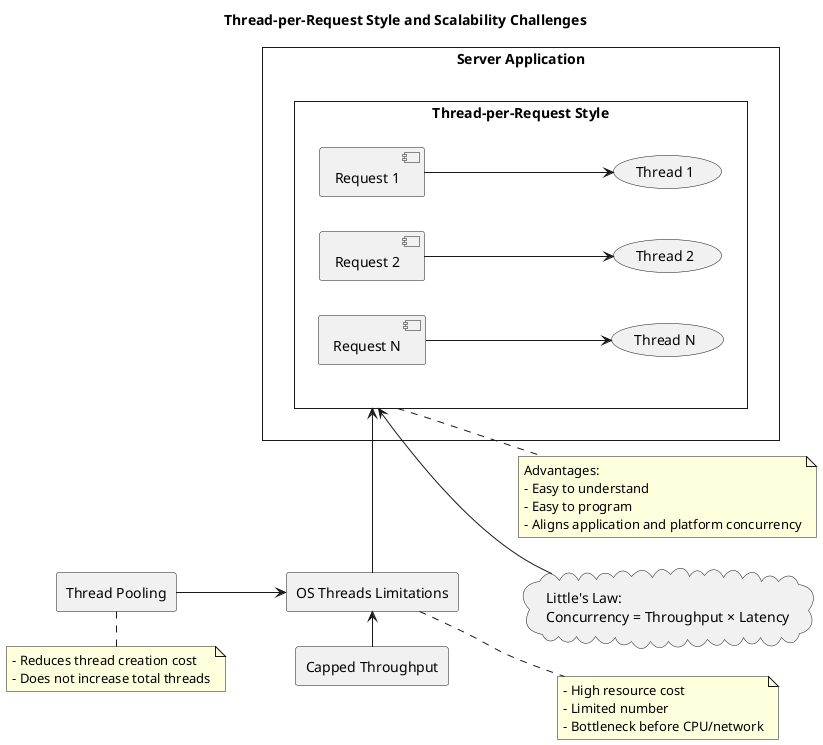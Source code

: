 @startuml
skinparam style strictuml

title Thread-per-Request Style and Scalability Challenges

left to right direction

' Define main components
rectangle "Server Application" as Server {
    rectangle "Thread-per-Request Style" as TPR {
        [Request 1] -down-> (Thread 1)
        [Request 2] -down-> (Thread 2)
        [Request N] -down-> (Thread N)
    }
}

' Show the advantages
note right of TPR
    Advantages:
    - Easy to understand
    - Easy to program
    - Aligns application and platform concurrency
end note

' Scalability governed by Little's Law
cloud "Little's Law:\nConcurrency = Throughput × Latency" as LittlesLaw
LittlesLaw -up-> TPR

' Show limitations of OS threads
rectangle "OS Threads Limitations" as Limitations
note right of Limitations
    - High resource cost
    - Limited number
    - Bottleneck before CPU/network
end note

Limitations -left-> TPR

' Thread Pooling
rectangle "Thread Pooling" as Pooling
Pooling -down-> Limitations
note bottom of Pooling
    - Reduces thread creation cost
    - Does not increase total threads
end note

' Application Throughput Capped
rectangle "Capped Throughput" as Capped
Capped -left-> Limitations

@enduml